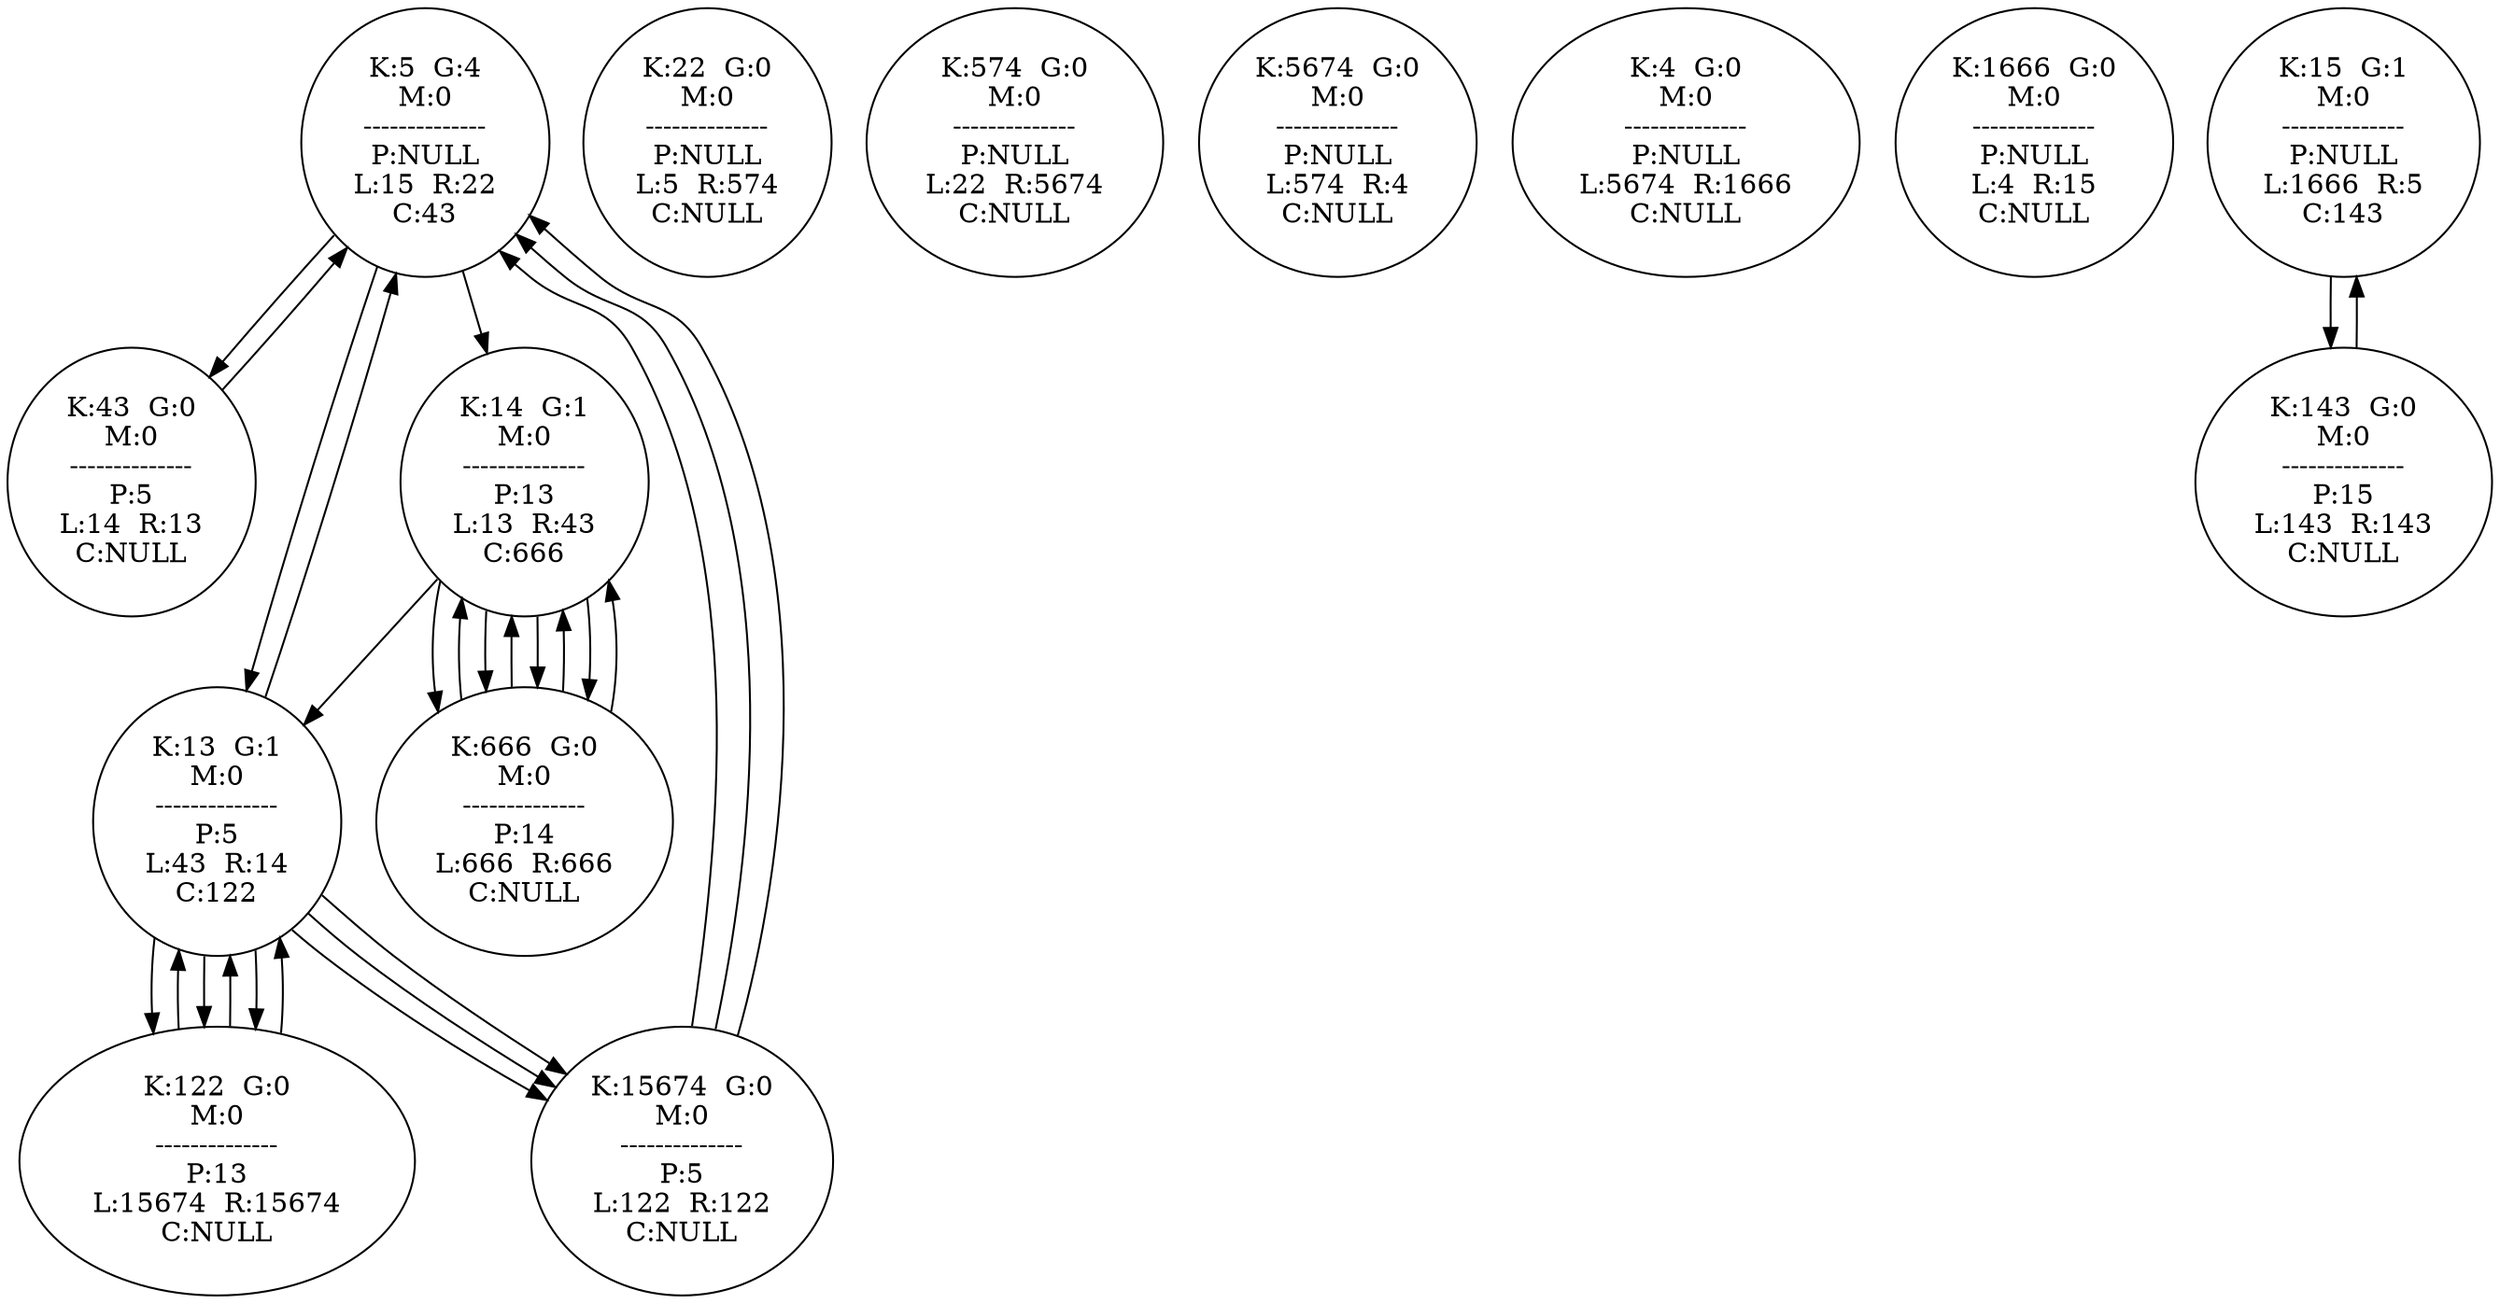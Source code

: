 digraph theGraph{
	node5[ label = "K:5  G:4\nM:0\n--------------\nP:NULL\nL:15  R:22\nC:43"];
	node22[ label = "K:22  G:0\nM:0\n--------------\nP:NULL\nL:5  R:574\nC:NULL"];
	node574[ label = "K:574  G:0\nM:0\n--------------\nP:NULL\nL:22  R:5674\nC:NULL"];
	node5674[ label = "K:5674  G:0\nM:0\n--------------\nP:NULL\nL:574  R:4\nC:NULL"];
	node4[ label = "K:4  G:0\nM:0\n--------------\nP:NULL\nL:5674  R:1666\nC:NULL"];
	node1666[ label = "K:1666  G:0\nM:0\n--------------\nP:NULL\nL:4  R:15\nC:NULL"];
	node15[ label = "K:15  G:1\nM:0\n--------------\nP:NULL\nL:1666  R:5\nC:143"];
	node43[ label = "K:43  G:0\nM:0\n--------------\nP:5\nL:14  R:13\nC:NULL"];
	node143[ label = "K:143  G:0\nM:0\n--------------\nP:15\nL:143  R:143\nC:NULL"];
	node13[ label = "K:13  G:1\nM:0\n--------------\nP:5\nL:43  R:14\nC:122"];
	node143[ label = "K:143  G:0\nM:0\n--------------\nP:15\nL:143  R:143\nC:NULL"];
	node14[ label = "K:14  G:1\nM:0\n--------------\nP:13\nL:13  R:43\nC:666"];
	node143[ label = "K:143  G:0\nM:0\n--------------\nP:15\nL:143  R:143\nC:NULL"];
	node122[ label = "K:122  G:0\nM:0\n--------------\nP:13\nL:15674  R:15674\nC:NULL"];
	node666[ label = "K:666  G:0\nM:0\n--------------\nP:14\nL:666  R:666\nC:NULL"];
	node15674[ label = "K:15674  G:0\nM:0\n--------------\nP:5\nL:122  R:122\nC:NULL"];
	node666[ label = "K:666  G:0\nM:0\n--------------\nP:14\nL:666  R:666\nC:NULL"];
	node5->node43
	node43->node5
	node5->node13
	node13->node5
	node5->node14
	node14->node13
	node15->node143
	node143->node15
	node13->node122
	node122->node13
	node13->node15674
	node15674->node5
	node14->node666
	node666->node14
	node13->node122
	node122->node13
	node13->node15674
	node15674->node5
	node14->node666
	node666->node14
	node14->node666
	node666->node14
	node13->node122
	node122->node13
	node13->node15674
	node15674->node5
	node14->node666
	node666->node14
}
